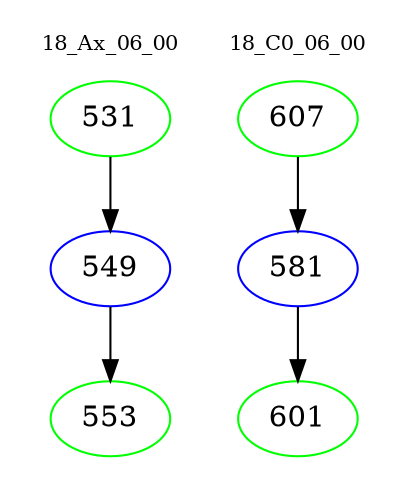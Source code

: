 digraph{
subgraph cluster_0 {
color = white
label = "18_Ax_06_00";
fontsize=10;
T0_531 [label="531", color="green"]
T0_531 -> T0_549 [color="black"]
T0_549 [label="549", color="blue"]
T0_549 -> T0_553 [color="black"]
T0_553 [label="553", color="green"]
}
subgraph cluster_1 {
color = white
label = "18_C0_06_00";
fontsize=10;
T1_607 [label="607", color="green"]
T1_607 -> T1_581 [color="black"]
T1_581 [label="581", color="blue"]
T1_581 -> T1_601 [color="black"]
T1_601 [label="601", color="green"]
}
}
